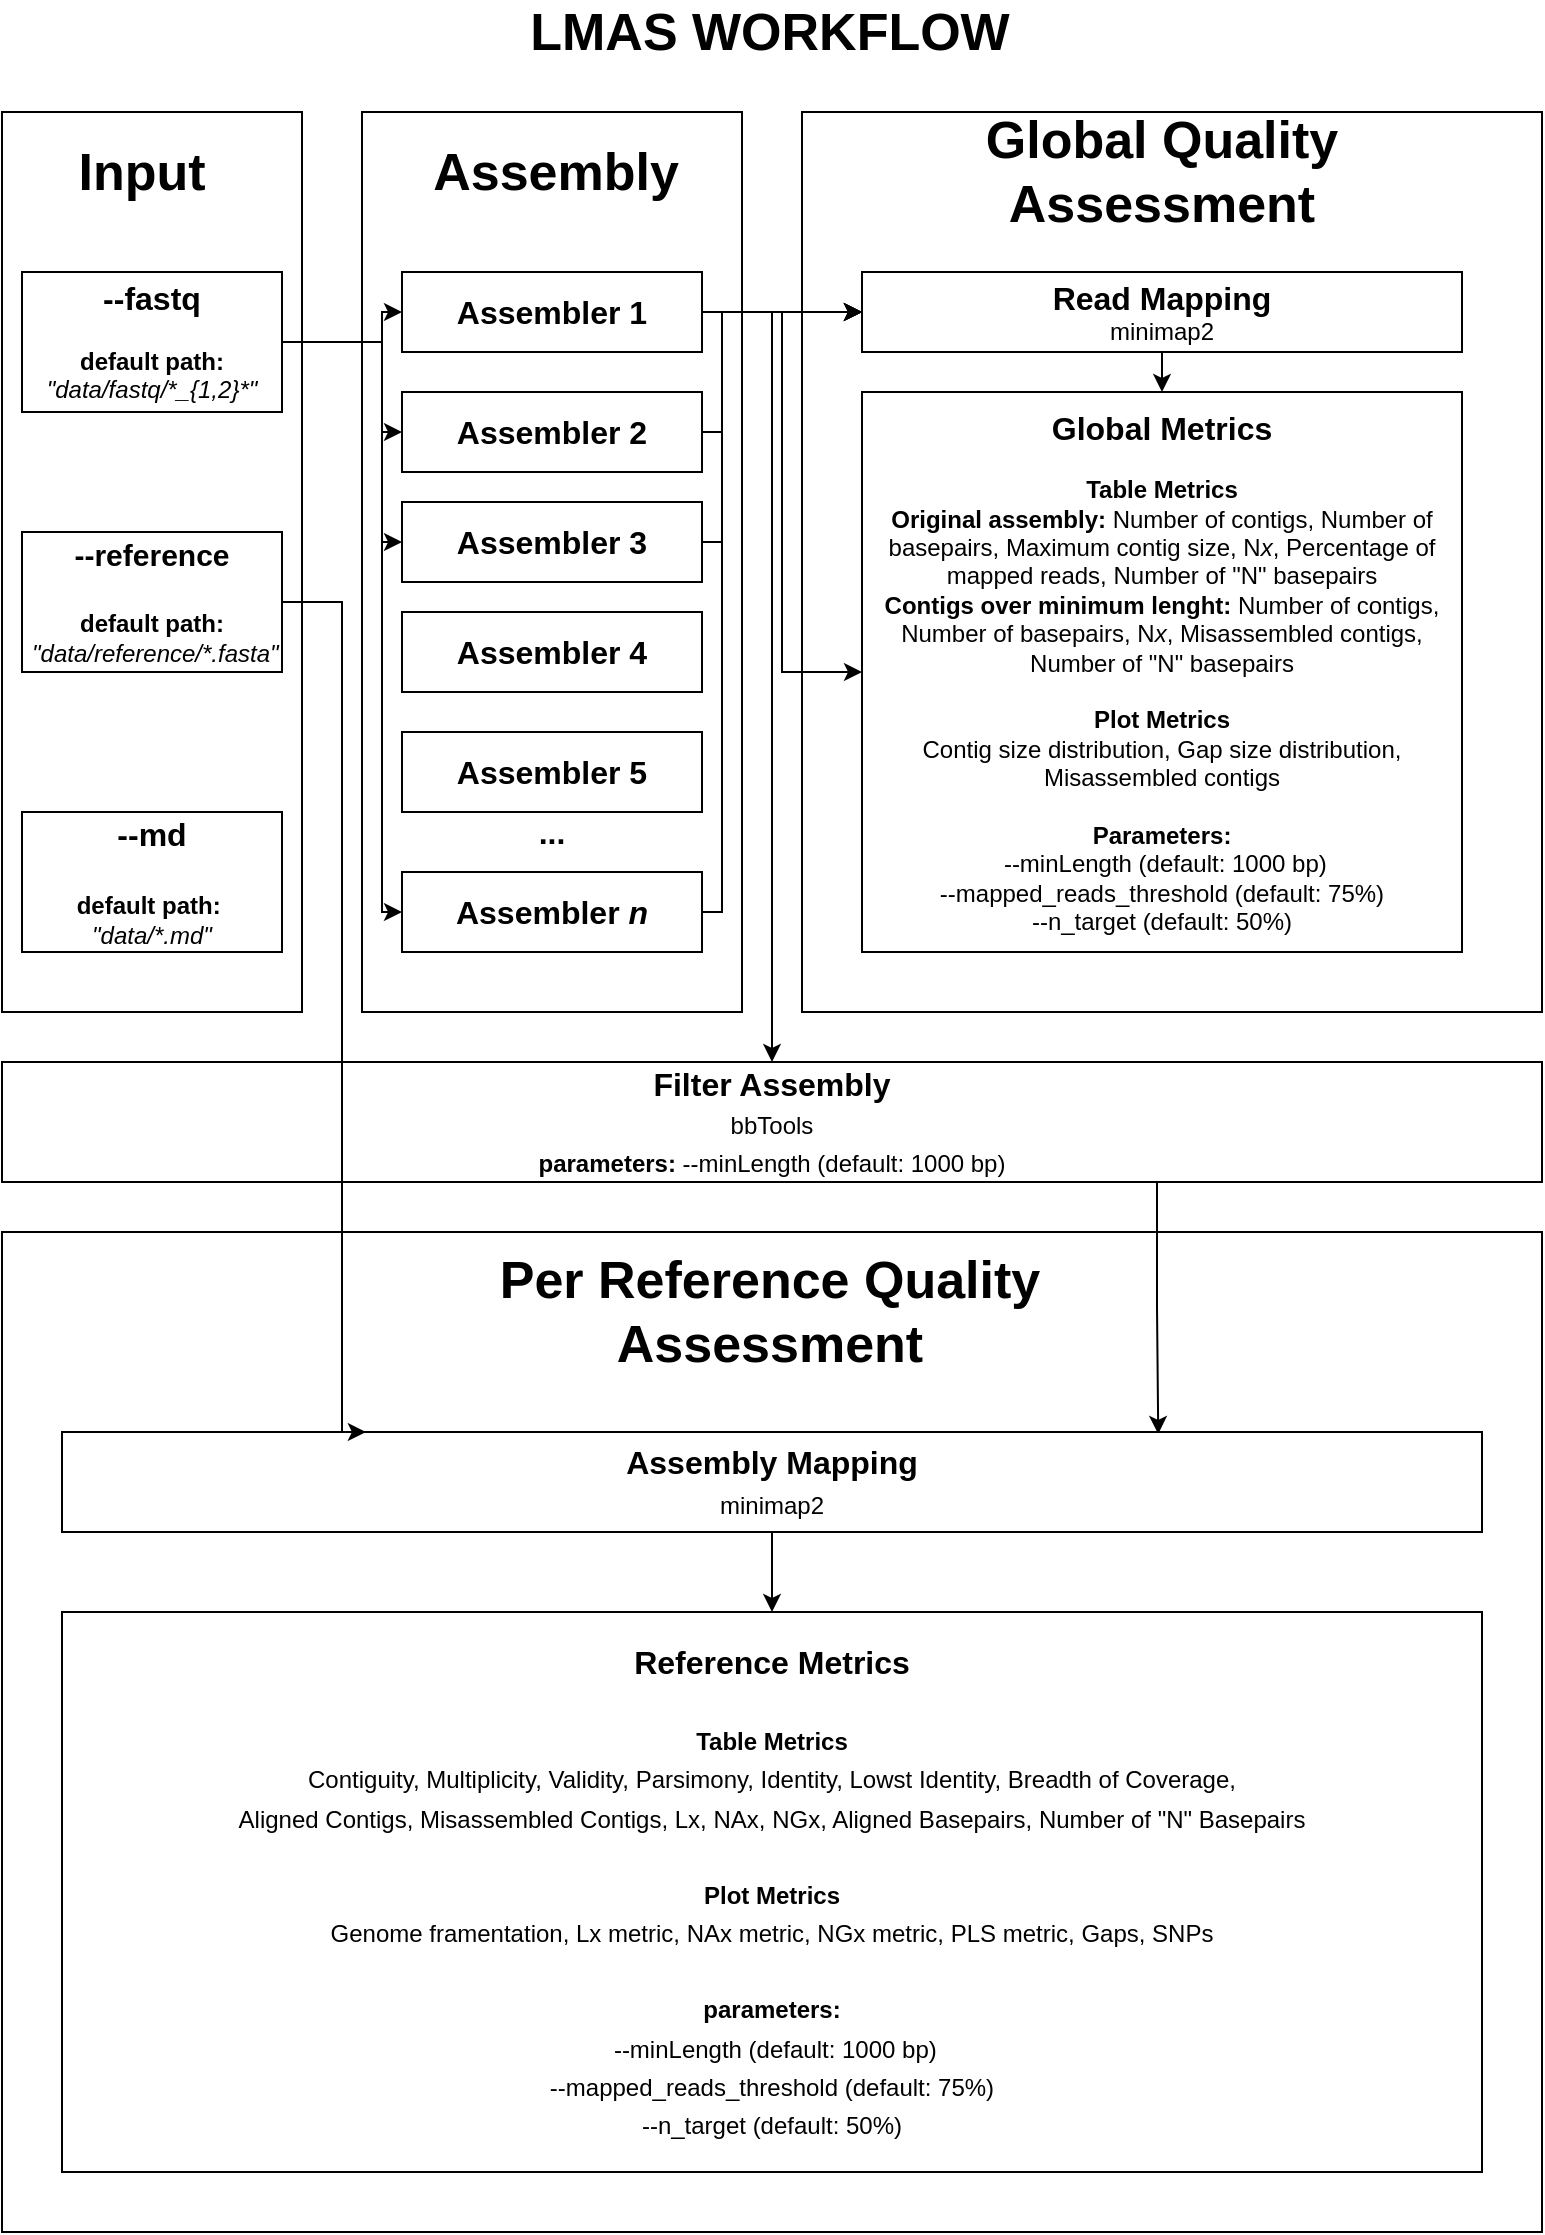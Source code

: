 <mxfile version="14.4.2" type="github">
  <diagram id="fEEfaum9PXZNRL0o0fKY" name="Page-1">
    <mxGraphModel dx="1422" dy="765" grid="1" gridSize="10" guides="1" tooltips="1" connect="1" arrows="1" fold="1" page="1" pageScale="1" pageWidth="827" pageHeight="1169" math="0" shadow="0">
      <root>
        <mxCell id="0" />
        <mxCell id="1" parent="0" />
        <mxCell id="ky9Ek_mbaUJdLb6QoavA-50" value="" style="rounded=0;whiteSpace=wrap;html=1;fontSize=16;" vertex="1" parent="1">
          <mxGeometry x="30" y="640" width="770" height="500" as="geometry" />
        </mxCell>
        <mxCell id="ky9Ek_mbaUJdLb6QoavA-1" value="LMAS WORKFLOW" style="text;html=1;strokeColor=none;fillColor=none;align=center;verticalAlign=middle;whiteSpace=wrap;rounded=0;fontSize=26;fontStyle=1" vertex="1" parent="1">
          <mxGeometry x="274" y="30" width="280" height="20" as="geometry" />
        </mxCell>
        <mxCell id="ky9Ek_mbaUJdLb6QoavA-2" value="" style="rounded=0;whiteSpace=wrap;html=1;" vertex="1" parent="1">
          <mxGeometry x="30" y="80" width="150" height="450" as="geometry" />
        </mxCell>
        <mxCell id="ky9Ek_mbaUJdLb6QoavA-4" value="&lt;b&gt;&lt;font style=&quot;font-size: 26px&quot;&gt;Input&lt;/font&gt;&lt;/b&gt;" style="text;html=1;strokeColor=none;fillColor=none;align=center;verticalAlign=middle;whiteSpace=wrap;rounded=0;" vertex="1" parent="1">
          <mxGeometry x="80" y="100" width="40" height="20" as="geometry" />
        </mxCell>
        <mxCell id="ky9Ek_mbaUJdLb6QoavA-27" style="edgeStyle=orthogonalEdgeStyle;rounded=0;orthogonalLoop=1;jettySize=auto;html=1;exitX=1;exitY=0.5;exitDx=0;exitDy=0;entryX=0;entryY=0.5;entryDx=0;entryDy=0;fontSize=16;" edge="1" parent="1" source="ky9Ek_mbaUJdLb6QoavA-5" target="ky9Ek_mbaUJdLb6QoavA-15">
          <mxGeometry relative="1" as="geometry">
            <Array as="points">
              <mxPoint x="220" y="195" />
              <mxPoint x="220" y="400" />
            </Array>
          </mxGeometry>
        </mxCell>
        <mxCell id="ky9Ek_mbaUJdLb6QoavA-5" value="&lt;b style=&quot;font-size: 16px&quot;&gt;--fastq&lt;br&gt;&lt;/b&gt;&lt;br&gt;&lt;b&gt;default path: &lt;/b&gt;&lt;i&gt;&quot;data/fastq/*_{1,2}*&quot;&lt;/i&gt;" style="rounded=0;whiteSpace=wrap;html=1;verticalAlign=middle;" vertex="1" parent="1">
          <mxGeometry x="40" y="160" width="130" height="70" as="geometry" />
        </mxCell>
        <mxCell id="ky9Ek_mbaUJdLb6QoavA-6" value="&lt;b style=&quot;font-size: 15px&quot;&gt;--reference&lt;br&gt;&lt;br&gt;&lt;/b&gt;&lt;b&gt;default path:&lt;/b&gt;&lt;br&gt;&lt;b&gt;&amp;nbsp;&lt;/b&gt;&lt;i&gt;&quot;data/reference/*.fasta&quot;&lt;/i&gt;&lt;b&gt;&lt;br&gt;&lt;/b&gt;" style="rounded=0;whiteSpace=wrap;html=1;" vertex="1" parent="1">
          <mxGeometry x="40" y="290" width="130" height="70" as="geometry" />
        </mxCell>
        <mxCell id="ky9Ek_mbaUJdLb6QoavA-7" value="&lt;b style=&quot;font-size: 16px&quot;&gt;--md&lt;br&gt;&lt;br&gt;&lt;/b&gt;&lt;b&gt;default path:&amp;nbsp;&lt;br&gt;&lt;/b&gt;&lt;i&gt;&quot;data/*.md&quot;&lt;/i&gt;&lt;b&gt;&lt;br&gt;&lt;/b&gt;" style="rounded=0;whiteSpace=wrap;html=1;" vertex="1" parent="1">
          <mxGeometry x="40" y="430" width="130" height="70" as="geometry" />
        </mxCell>
        <mxCell id="ky9Ek_mbaUJdLb6QoavA-8" value="" style="rounded=0;whiteSpace=wrap;html=1;" vertex="1" parent="1">
          <mxGeometry x="210" y="80" width="190" height="450" as="geometry" />
        </mxCell>
        <mxCell id="ky9Ek_mbaUJdLb6QoavA-9" value="&lt;b&gt;&lt;font style=&quot;font-size: 26px&quot;&gt;Assembly&lt;/font&gt;&lt;/b&gt;" style="text;html=1;strokeColor=none;fillColor=none;align=center;verticalAlign=middle;whiteSpace=wrap;rounded=0;" vertex="1" parent="1">
          <mxGeometry x="232" y="100" width="150" height="20" as="geometry" />
        </mxCell>
        <mxCell id="ky9Ek_mbaUJdLb6QoavA-38" style="edgeStyle=orthogonalEdgeStyle;rounded=0;orthogonalLoop=1;jettySize=auto;html=1;exitX=1;exitY=0.5;exitDx=0;exitDy=0;fontSize=16;" edge="1" parent="1" source="ky9Ek_mbaUJdLb6QoavA-10" target="ky9Ek_mbaUJdLb6QoavA-37">
          <mxGeometry relative="1" as="geometry" />
        </mxCell>
        <mxCell id="ky9Ek_mbaUJdLb6QoavA-10" value="&lt;font style=&quot;font-size: 16px&quot;&gt;&lt;b&gt;Assembler 1&lt;/b&gt;&lt;/font&gt;" style="rounded=0;whiteSpace=wrap;html=1;" vertex="1" parent="1">
          <mxGeometry x="230" y="160" width="150" height="40" as="geometry" />
        </mxCell>
        <mxCell id="ky9Ek_mbaUJdLb6QoavA-12" value="&lt;font style=&quot;font-size: 16px&quot;&gt;&lt;b&gt;Assembler 2&lt;/b&gt;&lt;/font&gt;" style="rounded=0;whiteSpace=wrap;html=1;" vertex="1" parent="1">
          <mxGeometry x="230" y="220" width="150" height="40" as="geometry" />
        </mxCell>
        <mxCell id="ky9Ek_mbaUJdLb6QoavA-13" value="&lt;font style=&quot;font-size: 16px&quot;&gt;&lt;b&gt;Assembler 3&lt;/b&gt;&lt;/font&gt;" style="rounded=0;whiteSpace=wrap;html=1;" vertex="1" parent="1">
          <mxGeometry x="230" y="275" width="150" height="40" as="geometry" />
        </mxCell>
        <mxCell id="ky9Ek_mbaUJdLb6QoavA-15" value="&lt;font style=&quot;font-size: 16px&quot;&gt;&lt;b&gt;Assembler &lt;i&gt;n&lt;/i&gt;&lt;/b&gt;&lt;/font&gt;" style="rounded=0;whiteSpace=wrap;html=1;" vertex="1" parent="1">
          <mxGeometry x="230" y="460" width="150" height="40" as="geometry" />
        </mxCell>
        <mxCell id="ky9Ek_mbaUJdLb6QoavA-17" value="..." style="text;html=1;strokeColor=none;fillColor=none;align=center;verticalAlign=middle;whiteSpace=wrap;rounded=0;fontSize=16;fontStyle=1" vertex="1" parent="1">
          <mxGeometry x="285" y="430" width="40" height="20" as="geometry" />
        </mxCell>
        <mxCell id="ky9Ek_mbaUJdLb6QoavA-20" value="" style="rounded=0;whiteSpace=wrap;html=1;fontSize=16;" vertex="1" parent="1">
          <mxGeometry x="430" y="80" width="370" height="450" as="geometry" />
        </mxCell>
        <mxCell id="ky9Ek_mbaUJdLb6QoavA-21" value="&lt;b&gt;&lt;font style=&quot;font-size: 26px&quot;&gt;Global Quality Assessment&lt;/font&gt;&lt;/b&gt;" style="text;html=1;strokeColor=none;fillColor=none;align=center;verticalAlign=middle;whiteSpace=wrap;rounded=0;" vertex="1" parent="1">
          <mxGeometry x="470" y="100" width="280" height="20" as="geometry" />
        </mxCell>
        <mxCell id="ky9Ek_mbaUJdLb6QoavA-36" style="edgeStyle=orthogonalEdgeStyle;rounded=0;orthogonalLoop=1;jettySize=auto;html=1;exitX=0.5;exitY=1;exitDx=0;exitDy=0;entryX=0.5;entryY=0;entryDx=0;entryDy=0;fontSize=16;" edge="1" parent="1" source="ky9Ek_mbaUJdLb6QoavA-22" target="ky9Ek_mbaUJdLb6QoavA-35">
          <mxGeometry relative="1" as="geometry" />
        </mxCell>
        <mxCell id="ky9Ek_mbaUJdLb6QoavA-22" value="&lt;font style=&quot;font-size: 16px&quot;&gt;&lt;b&gt;Read Mapping&lt;br&gt;&lt;/b&gt;&lt;/font&gt;&lt;font style=&quot;font-size: 12px&quot;&gt;minimap2&lt;br&gt;&lt;/font&gt;" style="rounded=0;whiteSpace=wrap;html=1;" vertex="1" parent="1">
          <mxGeometry x="460" y="160" width="300" height="40" as="geometry" />
        </mxCell>
        <mxCell id="ky9Ek_mbaUJdLb6QoavA-23" style="edgeStyle=orthogonalEdgeStyle;rounded=0;orthogonalLoop=1;jettySize=auto;html=1;exitX=1;exitY=0.5;exitDx=0;exitDy=0;entryX=0;entryY=0.5;entryDx=0;entryDy=0;fontSize=16;" edge="1" parent="1" source="ky9Ek_mbaUJdLb6QoavA-5" target="ky9Ek_mbaUJdLb6QoavA-10">
          <mxGeometry relative="1" as="geometry">
            <Array as="points">
              <mxPoint x="220" y="195" />
              <mxPoint x="220" y="180" />
            </Array>
          </mxGeometry>
        </mxCell>
        <mxCell id="ky9Ek_mbaUJdLb6QoavA-25" style="edgeStyle=orthogonalEdgeStyle;rounded=0;orthogonalLoop=1;jettySize=auto;html=1;exitX=1;exitY=0.5;exitDx=0;exitDy=0;fontSize=16;" edge="1" parent="1" source="ky9Ek_mbaUJdLb6QoavA-5" target="ky9Ek_mbaUJdLb6QoavA-12">
          <mxGeometry relative="1" as="geometry">
            <Array as="points">
              <mxPoint x="220" y="195" />
              <mxPoint x="220" y="240" />
            </Array>
          </mxGeometry>
        </mxCell>
        <mxCell id="ky9Ek_mbaUJdLb6QoavA-26" style="edgeStyle=orthogonalEdgeStyle;rounded=0;orthogonalLoop=1;jettySize=auto;html=1;exitX=1;exitY=0.5;exitDx=0;exitDy=0;entryX=0;entryY=0.5;entryDx=0;entryDy=0;fontSize=16;" edge="1" parent="1" source="ky9Ek_mbaUJdLb6QoavA-5" target="ky9Ek_mbaUJdLb6QoavA-13">
          <mxGeometry relative="1" as="geometry">
            <Array as="points">
              <mxPoint x="220" y="195" />
              <mxPoint x="220" y="295" />
            </Array>
          </mxGeometry>
        </mxCell>
        <mxCell id="ky9Ek_mbaUJdLb6QoavA-28" style="edgeStyle=orthogonalEdgeStyle;rounded=0;orthogonalLoop=1;jettySize=auto;html=1;exitX=1;exitY=0.5;exitDx=0;exitDy=0;entryX=0;entryY=0.5;entryDx=0;entryDy=0;fontSize=16;" edge="1" parent="1" source="ky9Ek_mbaUJdLb6QoavA-5" target="ky9Ek_mbaUJdLb6QoavA-15">
          <mxGeometry relative="1" as="geometry">
            <Array as="points">
              <mxPoint x="220" y="195" />
              <mxPoint x="220" y="480" />
            </Array>
          </mxGeometry>
        </mxCell>
        <mxCell id="ky9Ek_mbaUJdLb6QoavA-31" style="edgeStyle=orthogonalEdgeStyle;rounded=0;orthogonalLoop=1;jettySize=auto;html=1;exitX=1;exitY=0.5;exitDx=0;exitDy=0;entryX=0;entryY=0.5;entryDx=0;entryDy=0;fontSize=16;" edge="1" parent="1" source="ky9Ek_mbaUJdLb6QoavA-10" target="ky9Ek_mbaUJdLb6QoavA-22">
          <mxGeometry relative="1" as="geometry">
            <Array as="points">
              <mxPoint x="410" y="180" />
              <mxPoint x="410" y="180" />
            </Array>
          </mxGeometry>
        </mxCell>
        <mxCell id="ky9Ek_mbaUJdLb6QoavA-32" style="edgeStyle=orthogonalEdgeStyle;rounded=0;orthogonalLoop=1;jettySize=auto;html=1;exitX=1;exitY=0.5;exitDx=0;exitDy=0;entryX=0;entryY=0.5;entryDx=0;entryDy=0;fontSize=16;" edge="1" parent="1" source="ky9Ek_mbaUJdLb6QoavA-12" target="ky9Ek_mbaUJdLb6QoavA-22">
          <mxGeometry relative="1" as="geometry">
            <Array as="points">
              <mxPoint x="390" y="240" />
              <mxPoint x="390" y="180" />
            </Array>
          </mxGeometry>
        </mxCell>
        <mxCell id="ky9Ek_mbaUJdLb6QoavA-33" style="edgeStyle=orthogonalEdgeStyle;rounded=0;orthogonalLoop=1;jettySize=auto;html=1;exitX=1;exitY=0.5;exitDx=0;exitDy=0;entryX=0;entryY=0.5;entryDx=0;entryDy=0;fontSize=16;" edge="1" parent="1" source="ky9Ek_mbaUJdLb6QoavA-13" target="ky9Ek_mbaUJdLb6QoavA-22">
          <mxGeometry relative="1" as="geometry">
            <Array as="points">
              <mxPoint x="390" y="295" />
              <mxPoint x="390" y="180" />
            </Array>
          </mxGeometry>
        </mxCell>
        <mxCell id="ky9Ek_mbaUJdLb6QoavA-34" style="edgeStyle=orthogonalEdgeStyle;rounded=0;orthogonalLoop=1;jettySize=auto;html=1;exitX=1;exitY=0.5;exitDx=0;exitDy=0;entryX=0;entryY=0.5;entryDx=0;entryDy=0;fontSize=16;" edge="1" parent="1" source="ky9Ek_mbaUJdLb6QoavA-15" target="ky9Ek_mbaUJdLb6QoavA-22">
          <mxGeometry relative="1" as="geometry">
            <Array as="points">
              <mxPoint x="390" y="480" />
              <mxPoint x="390" y="180" />
            </Array>
          </mxGeometry>
        </mxCell>
        <mxCell id="ky9Ek_mbaUJdLb6QoavA-35" value="&lt;span style=&quot;font-weight: bold ; font-size: 16px&quot;&gt;Global Metrics&lt;br&gt;&lt;/span&gt;&lt;br&gt;&lt;b&gt;Table Metrics&lt;br&gt;&lt;/b&gt;&lt;font style=&quot;font-size: 12px&quot;&gt;&lt;b&gt;Original assembly:&lt;/b&gt; Number of contigs, Number of basepairs, Maximum contig size, N&lt;i&gt;x&lt;/i&gt;, Percentage of mapped reads, Number of &quot;N&quot; basepairs&lt;/font&gt;&lt;br&gt;&lt;font style=&quot;font-size: 12px&quot;&gt;&lt;span style=&quot;font-weight: bold&quot;&gt;Contigs over minimum lenght:&amp;nbsp;&lt;/span&gt;Number of contigs, Number of basepairs, N&lt;i&gt;x&lt;/i&gt;, Misassembled contigs, Number of &quot;N&quot; basepairs&lt;br&gt;&lt;br&gt;&lt;b&gt;Plot Metrics&lt;br&gt;&lt;/b&gt;Contig size distribution, Gap size distribution, Misassembled contigs&lt;br&gt;&lt;/font&gt;&lt;br&gt;&lt;b&gt;Parameters:&lt;br&gt;&lt;/b&gt;&lt;font style=&quot;font-size: 12px&quot;&gt;&amp;nbsp;--minLength (default: 1000 bp)&lt;br&gt;--mapped_reads_threshold (default: 75%)&lt;br&gt;--n_target (default: 50%)&lt;br&gt;&lt;/font&gt;" style="rounded=0;whiteSpace=wrap;html=1;" vertex="1" parent="1">
          <mxGeometry x="460" y="220" width="300" height="280" as="geometry" />
        </mxCell>
        <mxCell id="ky9Ek_mbaUJdLb6QoavA-51" style="edgeStyle=orthogonalEdgeStyle;rounded=0;orthogonalLoop=1;jettySize=auto;html=1;exitX=0.75;exitY=1;exitDx=0;exitDy=0;entryX=0.772;entryY=0.02;entryDx=0;entryDy=0;entryPerimeter=0;fontSize=16;" edge="1" parent="1" source="ky9Ek_mbaUJdLb6QoavA-37" target="ky9Ek_mbaUJdLb6QoavA-42">
          <mxGeometry relative="1" as="geometry" />
        </mxCell>
        <mxCell id="ky9Ek_mbaUJdLb6QoavA-37" value="&lt;b&gt;Filter Assembly&lt;/b&gt;&lt;br&gt;&lt;font style=&quot;font-size: 12px&quot;&gt;bbTools&lt;br&gt;&lt;/font&gt;&lt;b style=&quot;font-size: 12px&quot;&gt;parameters:&amp;nbsp;&lt;/b&gt;&lt;font style=&quot;font-size: 12px&quot;&gt;--minLength (default: 1000 bp)&lt;/font&gt;&lt;b&gt;&lt;br&gt;&lt;/b&gt;" style="rounded=0;whiteSpace=wrap;html=1;fontSize=16;" vertex="1" parent="1">
          <mxGeometry x="30" y="555" width="770" height="60" as="geometry" />
        </mxCell>
        <mxCell id="ky9Ek_mbaUJdLb6QoavA-39" value="&lt;span style=&quot;font-weight: bold&quot;&gt;Reference Metrics&lt;br&gt;&lt;/span&gt;&lt;br&gt;&lt;font style=&quot;font-size: 12px&quot;&gt;&lt;b&gt;Table Metrics&lt;br&gt;&lt;/b&gt;&lt;/font&gt;&lt;span style=&quot;font-size: 12px&quot;&gt;Contiguity, Multiplicity, Validity, Parsimony, Identity, Lowst Identity, Breadth of Coverage, &lt;br&gt;Aligned Contigs, Misassembled Contigs, Lx, NAx, NGx, Aligned Basepairs, Number of &quot;N&quot; Basepairs&lt;br&gt;&lt;/span&gt;&lt;br&gt;&lt;span style=&quot;font-size: 12px&quot;&gt;&lt;b&gt;Plot Metrics&lt;/b&gt;&lt;br&gt;Genome framentation, Lx metric, NAx metric, NGx metric, PLS metric, Gaps, SNPs&lt;br&gt;&lt;br&gt;&lt;/span&gt;&lt;b style=&quot;font-size: 12px&quot;&gt;parameters:&lt;br&gt;&lt;/b&gt;&lt;font style=&quot;font-size: 12px&quot;&gt;&amp;nbsp;--minLength (default: 1000 bp)&lt;br&gt;--mapped_reads_threshold (default: 75%)&lt;br&gt;--n_target (default: 50%)&lt;/font&gt;" style="rounded=0;whiteSpace=wrap;html=1;fontSize=16;" vertex="1" parent="1">
          <mxGeometry x="60" y="830" width="710" height="280" as="geometry" />
        </mxCell>
        <mxCell id="ky9Ek_mbaUJdLb6QoavA-46" style="edgeStyle=orthogonalEdgeStyle;rounded=0;orthogonalLoop=1;jettySize=auto;html=1;exitX=0.5;exitY=1;exitDx=0;exitDy=0;entryX=0.5;entryY=0;entryDx=0;entryDy=0;fontSize=16;" edge="1" parent="1" source="ky9Ek_mbaUJdLb6QoavA-42" target="ky9Ek_mbaUJdLb6QoavA-39">
          <mxGeometry relative="1" as="geometry" />
        </mxCell>
        <mxCell id="ky9Ek_mbaUJdLb6QoavA-42" value="&lt;font&gt;&lt;b&gt;Assembly Mapping&lt;br&gt;&lt;/b&gt;&lt;/font&gt;&lt;font style=&quot;font-size: 12px&quot;&gt;minimap2&lt;/font&gt;&lt;b&gt;&lt;br&gt;&lt;/b&gt;" style="rounded=0;whiteSpace=wrap;html=1;fontSize=16;" vertex="1" parent="1">
          <mxGeometry x="60" y="740" width="710" height="50" as="geometry" />
        </mxCell>
        <mxCell id="ky9Ek_mbaUJdLb6QoavA-44" style="edgeStyle=orthogonalEdgeStyle;rounded=0;orthogonalLoop=1;jettySize=auto;html=1;exitX=1;exitY=0.5;exitDx=0;exitDy=0;entryX=0.214;entryY=0;entryDx=0;entryDy=0;entryPerimeter=0;fontSize=16;" edge="1" parent="1" source="ky9Ek_mbaUJdLb6QoavA-6" target="ky9Ek_mbaUJdLb6QoavA-42">
          <mxGeometry relative="1" as="geometry">
            <Array as="points">
              <mxPoint x="200" y="325" />
              <mxPoint x="200" y="740" />
            </Array>
          </mxGeometry>
        </mxCell>
        <mxCell id="ky9Ek_mbaUJdLb6QoavA-47" value="&lt;font style=&quot;font-size: 16px&quot;&gt;&lt;b&gt;Assembler 4&lt;/b&gt;&lt;/font&gt;" style="rounded=0;whiteSpace=wrap;html=1;" vertex="1" parent="1">
          <mxGeometry x="230" y="330" width="150" height="40" as="geometry" />
        </mxCell>
        <mxCell id="ky9Ek_mbaUJdLb6QoavA-48" value="&lt;font style=&quot;font-size: 16px&quot;&gt;&lt;b&gt;Assembler 5&lt;/b&gt;&lt;/font&gt;" style="rounded=0;whiteSpace=wrap;html=1;" vertex="1" parent="1">
          <mxGeometry x="230" y="390" width="150" height="40" as="geometry" />
        </mxCell>
        <mxCell id="ky9Ek_mbaUJdLb6QoavA-49" style="edgeStyle=orthogonalEdgeStyle;rounded=0;orthogonalLoop=1;jettySize=auto;html=1;exitX=1;exitY=0.5;exitDx=0;exitDy=0;entryX=0;entryY=0.5;entryDx=0;entryDy=0;fontSize=16;" edge="1" parent="1" source="ky9Ek_mbaUJdLb6QoavA-10" target="ky9Ek_mbaUJdLb6QoavA-35">
          <mxGeometry relative="1" as="geometry">
            <Array as="points">
              <mxPoint x="420" y="180" />
              <mxPoint x="420" y="360" />
            </Array>
          </mxGeometry>
        </mxCell>
        <mxCell id="ky9Ek_mbaUJdLb6QoavA-52" value="&lt;b&gt;&lt;font style=&quot;font-size: 26px&quot;&gt;Per Reference Quality Assessment&lt;/font&gt;&lt;/b&gt;" style="text;html=1;strokeColor=none;fillColor=none;align=center;verticalAlign=middle;whiteSpace=wrap;rounded=0;" vertex="1" parent="1">
          <mxGeometry x="274" y="670" width="280" height="20" as="geometry" />
        </mxCell>
      </root>
    </mxGraphModel>
  </diagram>
</mxfile>
